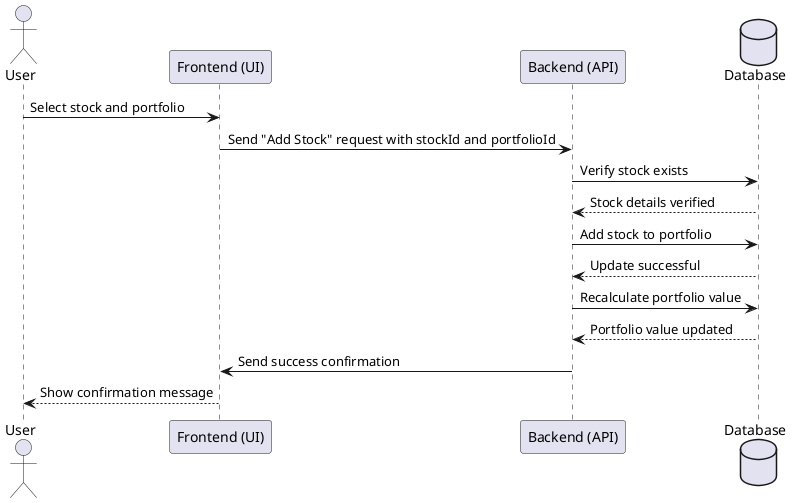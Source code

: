 @startuml
actor User
participant "Frontend (UI)" as UI
participant "Backend (API)" as API
database Database

User -> UI: Select stock and portfolio
UI -> API: Send "Add Stock" request with stockId and portfolioId
API -> Database: Verify stock exists
Database --> API: Stock details verified
API -> Database: Add stock to portfolio
Database --> API: Update successful
API -> Database: Recalculate portfolio value
Database --> API: Portfolio value updated
API -> UI: Send success confirmation
UI --> User: Show confirmation message
@enduml